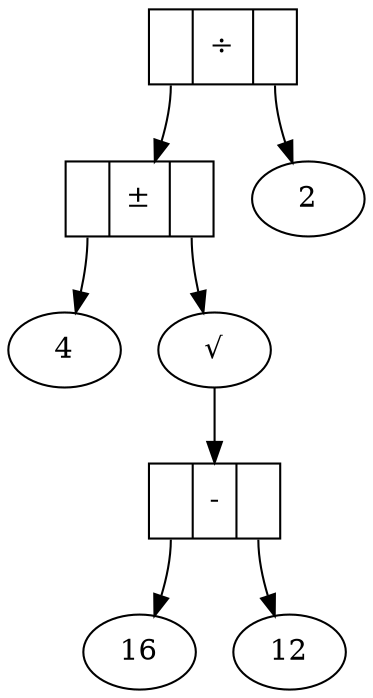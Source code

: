 strict digraph instQuadForm2 {
pm [shape=record,label="<0>|&plusmn;|<1>"];
sqrt [label="&radic;"];
minus [shape=record,label="<0>|-|<1>"];
twelve [label="12"];
div [shape=record,label="<0>|&divide;|<1>"];
two [label="2"];
sixteen [label="16"];
four [label="4"];
div:0 -> pm;
div:1 -> two;
pm:0 -> four;
pm:1 -> sqrt;
sqrt -> minus;
minus:0 -> sixteen;
minus:1 -> twelve;
}